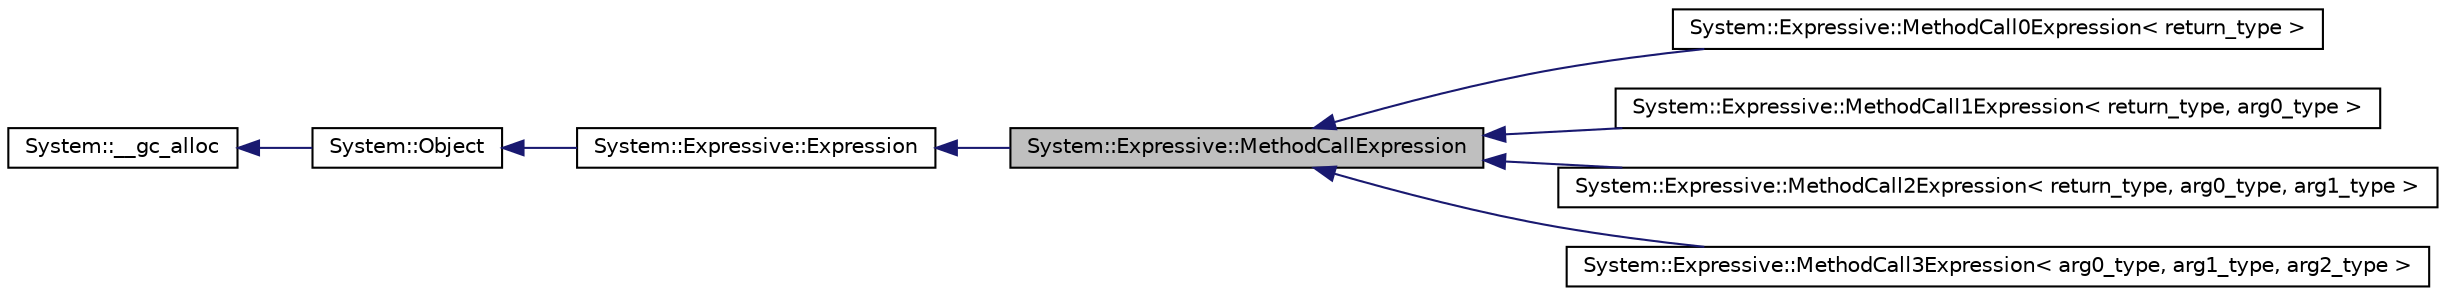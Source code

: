 digraph G
{
  edge [fontname="Helvetica",fontsize="10",labelfontname="Helvetica",labelfontsize="10"];
  node [fontname="Helvetica",fontsize="10",shape=record];
  rankdir="LR";
  Node1 [label="System::Expressive::MethodCallExpression",height=0.2,width=0.4,color="black", fillcolor="grey75", style="filled" fontcolor="black"];
  Node2 -> Node1 [dir="back",color="midnightblue",fontsize="10",style="solid",fontname="Helvetica"];
  Node2 [label="System::Expressive::Expression",height=0.2,width=0.4,color="black", fillcolor="white", style="filled",URL="$class_system_1_1_expressive_1_1_expression.html"];
  Node3 -> Node2 [dir="back",color="midnightblue",fontsize="10",style="solid",fontname="Helvetica"];
  Node3 [label="System::Object",height=0.2,width=0.4,color="black", fillcolor="white", style="filled",URL="$class_system_1_1_object.html"];
  Node4 -> Node3 [dir="back",color="midnightblue",fontsize="10",style="solid",fontname="Helvetica"];
  Node4 [label="System::__gc_alloc",height=0.2,width=0.4,color="black", fillcolor="white", style="filled",URL="$class_system_1_1____gc__alloc.html"];
  Node1 -> Node5 [dir="back",color="midnightblue",fontsize="10",style="solid",fontname="Helvetica"];
  Node5 [label="System::Expressive::MethodCall0Expression\< return_type \>",height=0.2,width=0.4,color="black", fillcolor="white", style="filled",URL="$class_system_1_1_expressive_1_1_method_call0_expression.html"];
  Node1 -> Node6 [dir="back",color="midnightblue",fontsize="10",style="solid",fontname="Helvetica"];
  Node6 [label="System::Expressive::MethodCall1Expression\< return_type, arg0_type \>",height=0.2,width=0.4,color="black", fillcolor="white", style="filled",URL="$class_system_1_1_expressive_1_1_method_call1_expression.html"];
  Node1 -> Node7 [dir="back",color="midnightblue",fontsize="10",style="solid",fontname="Helvetica"];
  Node7 [label="System::Expressive::MethodCall2Expression\< return_type, arg0_type, arg1_type \>",height=0.2,width=0.4,color="black", fillcolor="white", style="filled",URL="$class_system_1_1_expressive_1_1_method_call2_expression.html"];
  Node1 -> Node8 [dir="back",color="midnightblue",fontsize="10",style="solid",fontname="Helvetica"];
  Node8 [label="System::Expressive::MethodCall3Expression\< arg0_type, arg1_type, arg2_type \>",height=0.2,width=0.4,color="black", fillcolor="white", style="filled",URL="$class_system_1_1_expressive_1_1_method_call3_expression.html"];
}
